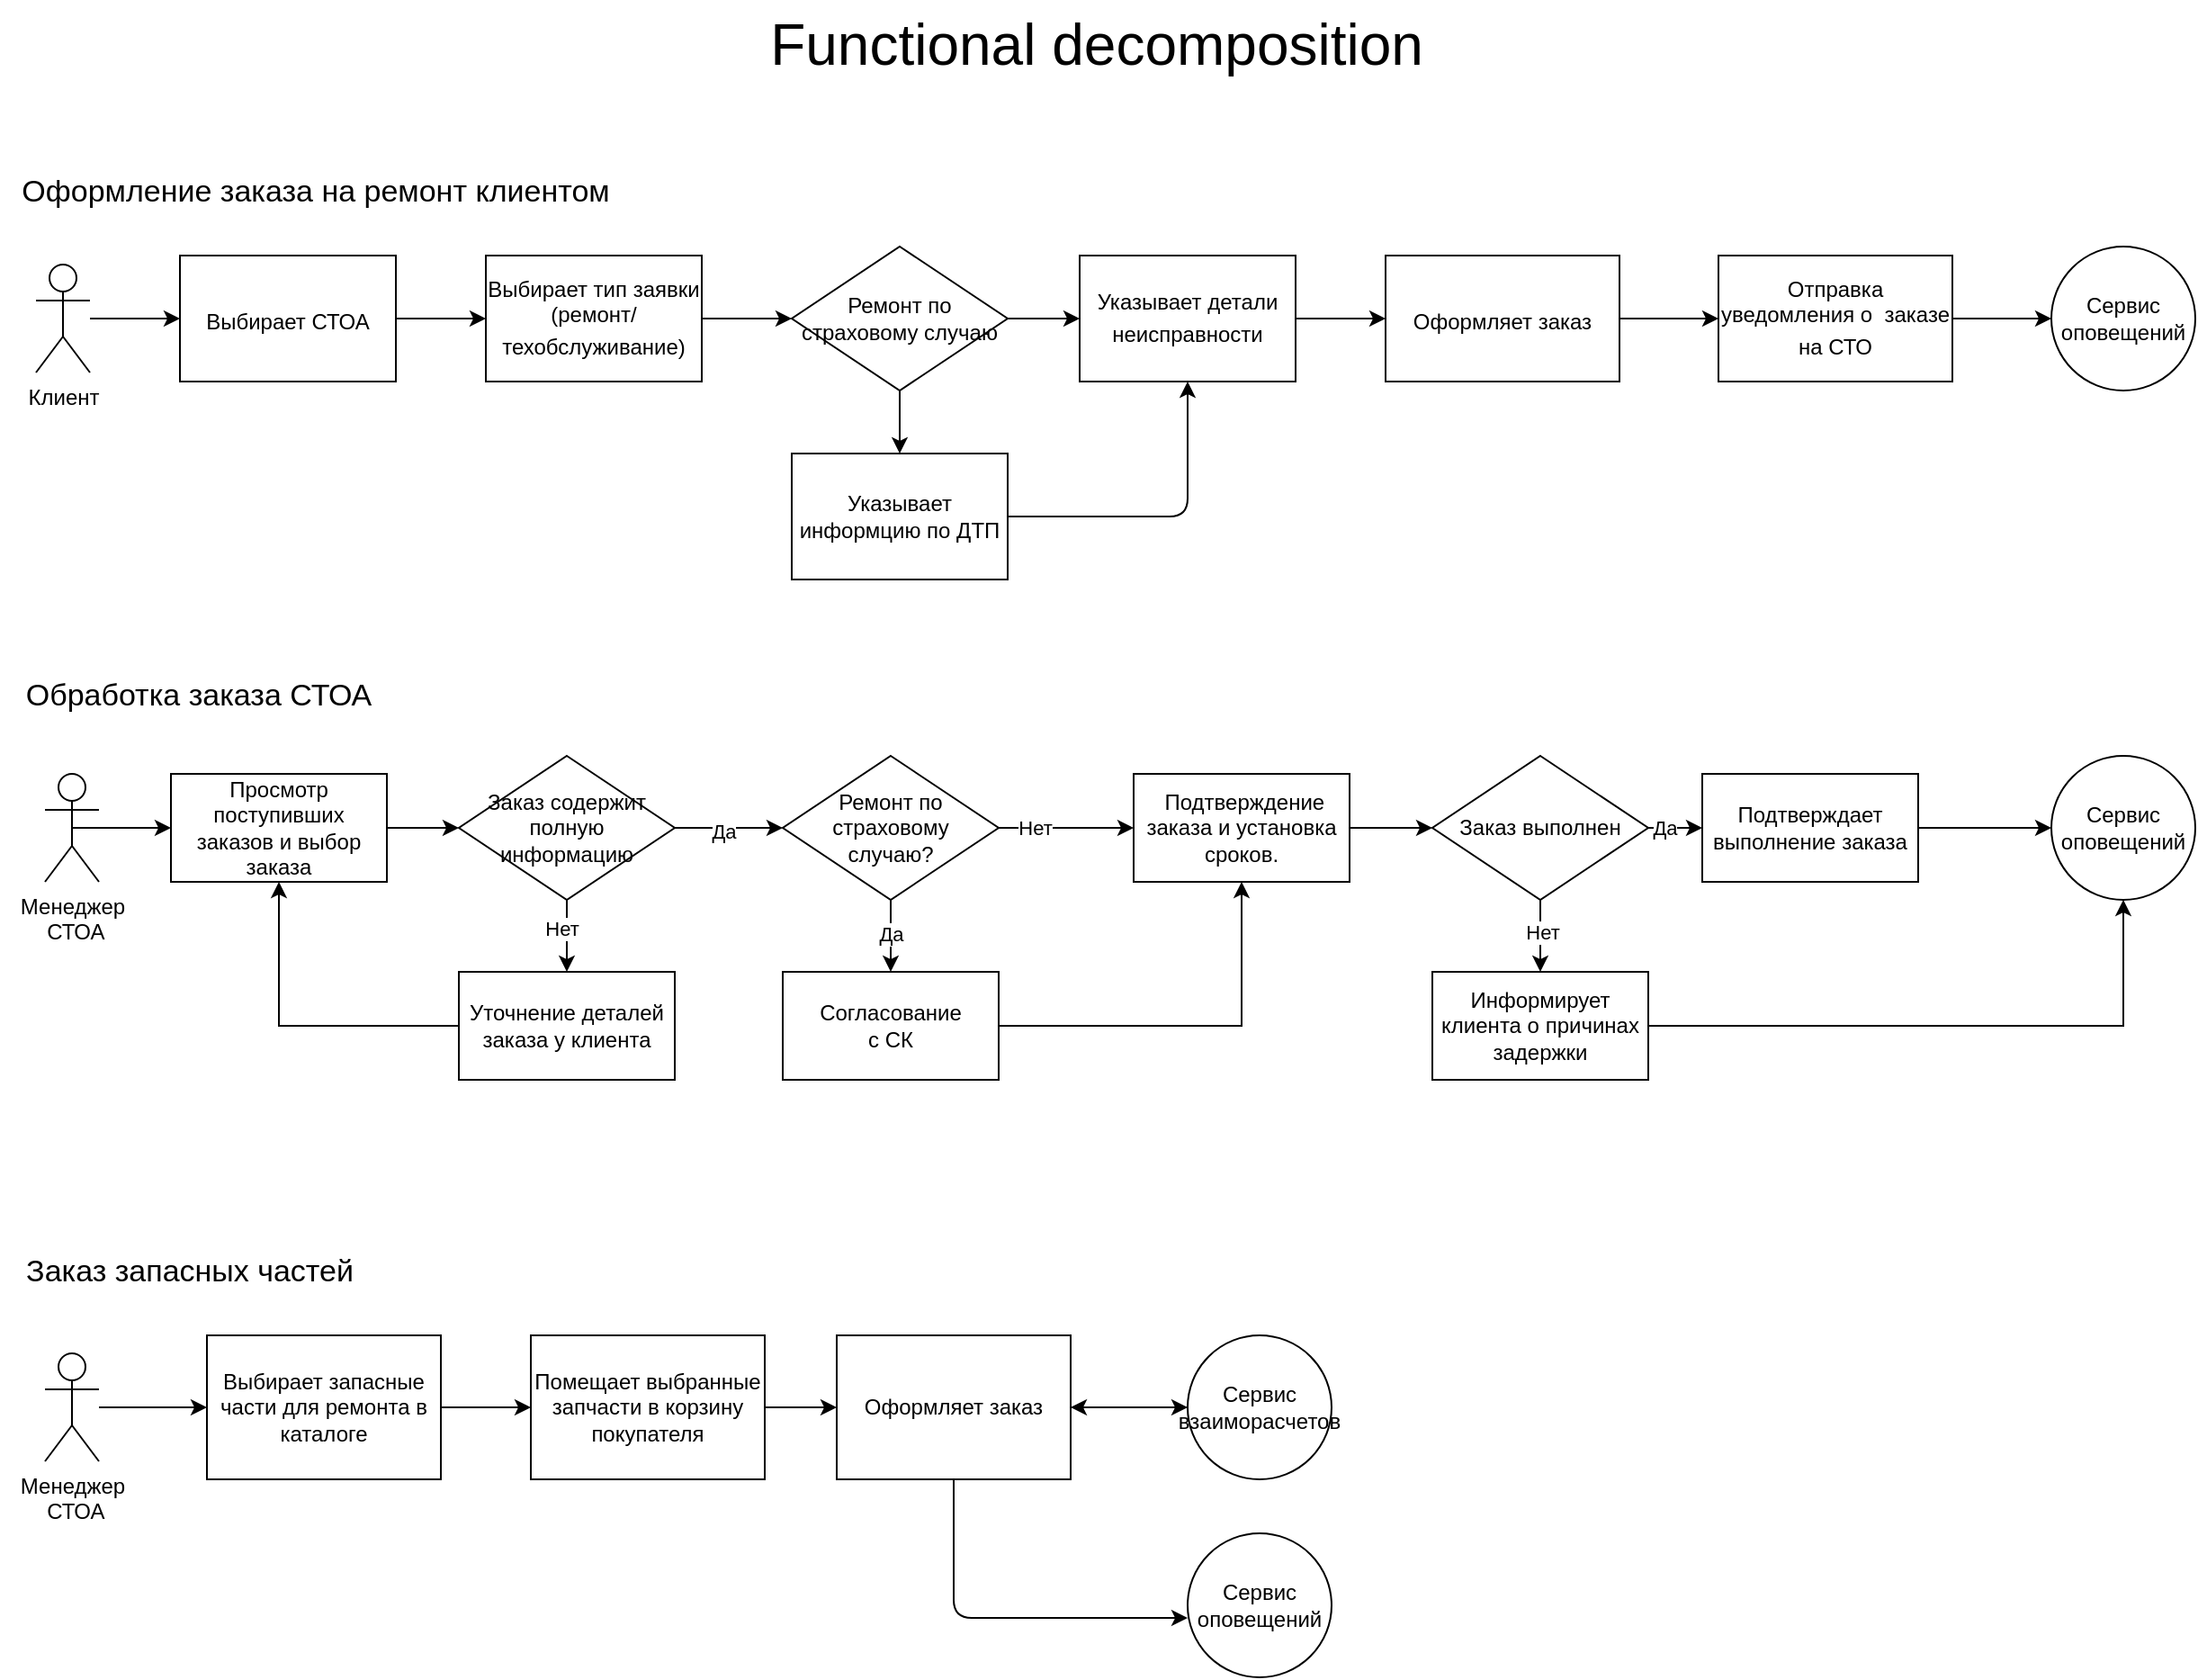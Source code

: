 <mxfile version="22.1.0" type="device">
  <diagram id="prtHgNgQTEPvFCAcTncT" name="Page-1">
    <mxGraphModel dx="1562" dy="1999" grid="1" gridSize="10" guides="1" tooltips="1" connect="1" arrows="1" fold="1" page="1" pageScale="1" pageWidth="827" pageHeight="1169" math="0" shadow="0">
      <root>
        <mxCell id="0" />
        <mxCell id="1" parent="0" />
        <mxCell id="DRkb4xvNVB38JwlxhEwW-1" value="Оформление заказа на ремонт клиентом" style="text;html=1;align=center;verticalAlign=middle;resizable=0;points=[];autosize=1;strokeColor=none;fillColor=none;fontSize=17;" parent="1" vertex="1">
          <mxGeometry y="82" width="350" height="30" as="geometry" />
        </mxCell>
        <mxCell id="kvl9D9ezFTj0I6-KPZYG-6" value="" style="edgeStyle=orthogonalEdgeStyle;rounded=0;orthogonalLoop=1;jettySize=auto;html=1;" parent="1" source="DRkb4xvNVB38JwlxhEwW-2" target="DRkb4xvNVB38JwlxhEwW-3" edge="1">
          <mxGeometry relative="1" as="geometry" />
        </mxCell>
        <mxCell id="DRkb4xvNVB38JwlxhEwW-2" value="&lt;div style=&quot;text-align: left;&quot;&gt;Выбирает СТОА&lt;font face=&quot;Söhne, ui-sans-serif, system-ui, -apple-system, Segoe UI, Roboto, Ubuntu, Cantarell, Noto Sans, sans-serif, Helvetica Neue, Arial, Apple Color Emoji, Segoe UI Emoji, Segoe UI Symbol, Noto Color Emoji&quot; color=&quot;#374151&quot;&gt;&lt;span style=&quot;font-size: 16px;&quot;&gt;&lt;br&gt;&lt;/span&gt;&lt;/font&gt;&lt;/div&gt;" style="whiteSpace=wrap;html=1;" parent="1" vertex="1">
          <mxGeometry x="100" y="132" width="120" height="70" as="geometry" />
        </mxCell>
        <mxCell id="kvl9D9ezFTj0I6-KPZYG-7" style="edgeStyle=orthogonalEdgeStyle;rounded=0;orthogonalLoop=1;jettySize=auto;html=1;exitX=1;exitY=0.5;exitDx=0;exitDy=0;entryX=0;entryY=0.5;entryDx=0;entryDy=0;" parent="1" source="DRkb4xvNVB38JwlxhEwW-3" target="2" edge="1">
          <mxGeometry relative="1" as="geometry" />
        </mxCell>
        <mxCell id="DRkb4xvNVB38JwlxhEwW-3" value="&lt;div style=&quot;&quot;&gt;Выбирает тип заявки (ремонт/техобслуживание)&lt;font face=&quot;Söhne, ui-sans-serif, system-ui, -apple-system, Segoe UI, Roboto, Ubuntu, Cantarell, Noto Sans, sans-serif, Helvetica Neue, Arial, Apple Color Emoji, Segoe UI Emoji, Segoe UI Symbol, Noto Color Emoji&quot; color=&quot;#374151&quot;&gt;&lt;span style=&quot;font-size: 16px;&quot;&gt;&lt;br&gt;&lt;/span&gt;&lt;/font&gt;&lt;/div&gt;" style="whiteSpace=wrap;html=1;align=center;" parent="1" vertex="1">
          <mxGeometry x="270" y="132" width="120" height="70" as="geometry" />
        </mxCell>
        <mxCell id="kvl9D9ezFTj0I6-KPZYG-8" style="edgeStyle=orthogonalEdgeStyle;rounded=0;orthogonalLoop=1;jettySize=auto;html=1;exitX=1;exitY=0.5;exitDx=0;exitDy=0;" parent="1" source="DRkb4xvNVB38JwlxhEwW-4" target="DRkb4xvNVB38JwlxhEwW-5" edge="1">
          <mxGeometry relative="1" as="geometry" />
        </mxCell>
        <mxCell id="DRkb4xvNVB38JwlxhEwW-4" value="&lt;div style=&quot;&quot;&gt;Указывает детали неисправности&lt;font face=&quot;Söhne, ui-sans-serif, system-ui, -apple-system, Segoe UI, Roboto, Ubuntu, Cantarell, Noto Sans, sans-serif, Helvetica Neue, Arial, Apple Color Emoji, Segoe UI Emoji, Segoe UI Symbol, Noto Color Emoji&quot; color=&quot;#374151&quot;&gt;&lt;span style=&quot;font-size: 16px;&quot;&gt;&lt;br&gt;&lt;/span&gt;&lt;/font&gt;&lt;/div&gt;" style="whiteSpace=wrap;html=1;align=center;" parent="1" vertex="1">
          <mxGeometry x="600" y="132" width="120" height="70" as="geometry" />
        </mxCell>
        <mxCell id="9" style="edgeStyle=none;html=1;exitX=1;exitY=0.5;exitDx=0;exitDy=0;entryX=0;entryY=0.5;entryDx=0;entryDy=0;" parent="1" source="DRkb4xvNVB38JwlxhEwW-5" target="8" edge="1">
          <mxGeometry relative="1" as="geometry" />
        </mxCell>
        <mxCell id="DRkb4xvNVB38JwlxhEwW-5" value="&lt;div style=&quot;text-align: left;&quot;&gt;Оформляет заказ&lt;font face=&quot;Söhne, ui-sans-serif, system-ui, -apple-system, Segoe UI, Roboto, Ubuntu, Cantarell, Noto Sans, sans-serif, Helvetica Neue, Arial, Apple Color Emoji, Segoe UI Emoji, Segoe UI Symbol, Noto Color Emoji&quot; color=&quot;#374151&quot;&gt;&lt;span style=&quot;font-size: 16px;&quot;&gt;&lt;br&gt;&lt;/span&gt;&lt;/font&gt;&lt;/div&gt;" style="whiteSpace=wrap;html=1;" parent="1" vertex="1">
          <mxGeometry x="770" y="132" width="130" height="70" as="geometry" />
        </mxCell>
        <mxCell id="DRkb4xvNVB38JwlxhEwW-6" value="Обработка заказа СТОА" style="text;html=1;align=center;verticalAlign=middle;resizable=0;points=[];autosize=1;strokeColor=none;fillColor=none;fontSize=17;" parent="1" vertex="1">
          <mxGeometry y="362" width="220" height="30" as="geometry" />
        </mxCell>
        <mxCell id="kvl9D9ezFTj0I6-KPZYG-13" value="" style="edgeStyle=orthogonalEdgeStyle;rounded=0;orthogonalLoop=1;jettySize=auto;html=1;" parent="1" source="DRkb4xvNVB38JwlxhEwW-8" target="kvl9D9ezFTj0I6-KPZYG-12" edge="1">
          <mxGeometry relative="1" as="geometry" />
        </mxCell>
        <mxCell id="DRkb4xvNVB38JwlxhEwW-8" value="Просмотр поступивших заказов и выбор заказа" style="whiteSpace=wrap;html=1;" parent="1" vertex="1">
          <mxGeometry x="95" y="420" width="120" height="60" as="geometry" />
        </mxCell>
        <mxCell id="4E_F2O2YVHNYFsNT8eAv-28" style="edgeStyle=orthogonalEdgeStyle;rounded=0;orthogonalLoop=1;jettySize=auto;html=1;exitX=1;exitY=0.5;exitDx=0;exitDy=0;entryX=0;entryY=0.5;entryDx=0;entryDy=0;" parent="1" source="DRkb4xvNVB38JwlxhEwW-9" target="kvl9D9ezFTj0I6-KPZYG-22" edge="1">
          <mxGeometry relative="1" as="geometry" />
        </mxCell>
        <mxCell id="DRkb4xvNVB38JwlxhEwW-9" value="&amp;nbsp;Подтверждение заказа и установка сроков." style="whiteSpace=wrap;html=1;" parent="1" vertex="1">
          <mxGeometry x="630" y="420" width="120" height="60" as="geometry" />
        </mxCell>
        <mxCell id="kvl9D9ezFTj0I6-KPZYG-27" value="" style="edgeStyle=orthogonalEdgeStyle;rounded=0;orthogonalLoop=1;jettySize=auto;html=1;" parent="1" source="DRkb4xvNVB38JwlxhEwW-10" target="kvl9D9ezFTj0I6-KPZYG-26" edge="1">
          <mxGeometry relative="1" as="geometry" />
        </mxCell>
        <mxCell id="DRkb4xvNVB38JwlxhEwW-10" value="Подтверждает выполнение заказа" style="whiteSpace=wrap;html=1;" parent="1" vertex="1">
          <mxGeometry x="946" y="420" width="120" height="60" as="geometry" />
        </mxCell>
        <mxCell id="DRkb4xvNVB38JwlxhEwW-17" value="Заказ запасных частей" style="text;html=1;align=center;verticalAlign=middle;resizable=0;points=[];autosize=1;strokeColor=none;fillColor=none;fontSize=17;" parent="1" vertex="1">
          <mxGeometry y="682" width="210" height="30" as="geometry" />
        </mxCell>
        <mxCell id="kvl9D9ezFTj0I6-KPZYG-35" style="edgeStyle=orthogonalEdgeStyle;rounded=0;orthogonalLoop=1;jettySize=auto;html=1;exitX=1;exitY=0.5;exitDx=0;exitDy=0;entryX=0;entryY=0.5;entryDx=0;entryDy=0;" parent="1" source="DRkb4xvNVB38JwlxhEwW-19" target="DRkb4xvNVB38JwlxhEwW-20" edge="1">
          <mxGeometry relative="1" as="geometry" />
        </mxCell>
        <mxCell id="DRkb4xvNVB38JwlxhEwW-19" value="Выбирает запасные части для ремонта в каталоге" style="rounded=0;whiteSpace=wrap;html=1;" parent="1" vertex="1">
          <mxGeometry x="115" y="732" width="130" height="80" as="geometry" />
        </mxCell>
        <mxCell id="kvl9D9ezFTj0I6-KPZYG-36" style="edgeStyle=orthogonalEdgeStyle;rounded=0;orthogonalLoop=1;jettySize=auto;html=1;exitX=1;exitY=0.5;exitDx=0;exitDy=0;entryX=0;entryY=0.5;entryDx=0;entryDy=0;" parent="1" source="DRkb4xvNVB38JwlxhEwW-20" target="DRkb4xvNVB38JwlxhEwW-21" edge="1">
          <mxGeometry relative="1" as="geometry" />
        </mxCell>
        <mxCell id="DRkb4xvNVB38JwlxhEwW-20" value="Помещает выбранные запчасти в корзину покупателя" style="rounded=0;whiteSpace=wrap;html=1;" parent="1" vertex="1">
          <mxGeometry x="295" y="732" width="130" height="80" as="geometry" />
        </mxCell>
        <mxCell id="kvl9D9ezFTj0I6-KPZYG-37" style="edgeStyle=orthogonalEdgeStyle;rounded=0;orthogonalLoop=1;jettySize=auto;html=1;exitX=1;exitY=0.5;exitDx=0;exitDy=0;entryX=0;entryY=0.5;entryDx=0;entryDy=0;" parent="1" source="DRkb4xvNVB38JwlxhEwW-21" target="kvl9D9ezFTj0I6-KPZYG-39" edge="1">
          <mxGeometry relative="1" as="geometry">
            <mxPoint x="635" y="772" as="targetPoint" />
          </mxGeometry>
        </mxCell>
        <mxCell id="14" style="edgeStyle=none;html=1;entryX=0;entryY=0.588;entryDx=0;entryDy=0;entryPerimeter=0;" parent="1" source="DRkb4xvNVB38JwlxhEwW-21" target="10" edge="1">
          <mxGeometry relative="1" as="geometry">
            <Array as="points">
              <mxPoint x="530" y="889" />
            </Array>
          </mxGeometry>
        </mxCell>
        <mxCell id="DRkb4xvNVB38JwlxhEwW-21" value="Оформляет заказ" style="rounded=0;whiteSpace=wrap;html=1;" parent="1" vertex="1">
          <mxGeometry x="465" y="732" width="130" height="80" as="geometry" />
        </mxCell>
        <mxCell id="kvl9D9ezFTj0I6-KPZYG-4" value="" style="edgeStyle=orthogonalEdgeStyle;rounded=0;orthogonalLoop=1;jettySize=auto;html=1;" parent="1" source="kvl9D9ezFTj0I6-KPZYG-1" target="DRkb4xvNVB38JwlxhEwW-2" edge="1">
          <mxGeometry relative="1" as="geometry" />
        </mxCell>
        <mxCell id="kvl9D9ezFTj0I6-KPZYG-1" value="Клиент" style="shape=umlActor;verticalLabelPosition=bottom;verticalAlign=top;html=1;outlineConnect=0;" parent="1" vertex="1">
          <mxGeometry x="20" y="137" width="30" height="60" as="geometry" />
        </mxCell>
        <mxCell id="kvl9D9ezFTj0I6-KPZYG-11" style="edgeStyle=orthogonalEdgeStyle;rounded=0;orthogonalLoop=1;jettySize=auto;html=1;exitX=0.5;exitY=0.5;exitDx=0;exitDy=0;exitPerimeter=0;entryX=0;entryY=0.5;entryDx=0;entryDy=0;" parent="1" source="kvl9D9ezFTj0I6-KPZYG-9" target="DRkb4xvNVB38JwlxhEwW-8" edge="1">
          <mxGeometry relative="1" as="geometry" />
        </mxCell>
        <mxCell id="kvl9D9ezFTj0I6-KPZYG-9" value="Менеджер&lt;br&gt;&amp;nbsp;СТОА" style="shape=umlActor;verticalLabelPosition=bottom;verticalAlign=top;html=1;outlineConnect=0;" parent="1" vertex="1">
          <mxGeometry x="25" y="420" width="30" height="60" as="geometry" />
        </mxCell>
        <mxCell id="kvl9D9ezFTj0I6-KPZYG-14" value="" style="edgeStyle=orthogonalEdgeStyle;rounded=0;orthogonalLoop=1;jettySize=auto;html=1;entryX=0;entryY=0.5;entryDx=0;entryDy=0;" parent="1" source="kvl9D9ezFTj0I6-KPZYG-12" target="4E_F2O2YVHNYFsNT8eAv-20" edge="1">
          <mxGeometry relative="1" as="geometry" />
        </mxCell>
        <mxCell id="kvl9D9ezFTj0I6-KPZYG-20" value="Да" style="edgeLabel;html=1;align=center;verticalAlign=middle;resizable=0;points=[];" parent="kvl9D9ezFTj0I6-KPZYG-14" vertex="1" connectable="0">
          <mxGeometry x="-0.093" y="-2" relative="1" as="geometry">
            <mxPoint as="offset" />
          </mxGeometry>
        </mxCell>
        <mxCell id="kvl9D9ezFTj0I6-KPZYG-17" value="" style="edgeStyle=orthogonalEdgeStyle;rounded=0;orthogonalLoop=1;jettySize=auto;html=1;" parent="1" source="kvl9D9ezFTj0I6-KPZYG-12" target="kvl9D9ezFTj0I6-KPZYG-15" edge="1">
          <mxGeometry relative="1" as="geometry" />
        </mxCell>
        <mxCell id="kvl9D9ezFTj0I6-KPZYG-21" value="Нет" style="edgeLabel;html=1;align=center;verticalAlign=middle;resizable=0;points=[];" parent="kvl9D9ezFTj0I6-KPZYG-17" vertex="1" connectable="0">
          <mxGeometry x="-0.21" y="-3" relative="1" as="geometry">
            <mxPoint as="offset" />
          </mxGeometry>
        </mxCell>
        <mxCell id="kvl9D9ezFTj0I6-KPZYG-12" value="Заказ содержит полную информацию" style="rhombus;whiteSpace=wrap;html=1;" parent="1" vertex="1">
          <mxGeometry x="255" y="410" width="120" height="80" as="geometry" />
        </mxCell>
        <mxCell id="kvl9D9ezFTj0I6-KPZYG-19" value="" style="edgeStyle=orthogonalEdgeStyle;rounded=0;orthogonalLoop=1;jettySize=auto;html=1;entryX=0.5;entryY=1;entryDx=0;entryDy=0;" parent="1" source="kvl9D9ezFTj0I6-KPZYG-15" target="DRkb4xvNVB38JwlxhEwW-8" edge="1">
          <mxGeometry relative="1" as="geometry">
            <mxPoint x="175" y="560" as="targetPoint" />
          </mxGeometry>
        </mxCell>
        <mxCell id="kvl9D9ezFTj0I6-KPZYG-15" value="Уточнение деталей заказа у клиента" style="whiteSpace=wrap;html=1;" parent="1" vertex="1">
          <mxGeometry x="255" y="530" width="120" height="60" as="geometry" />
        </mxCell>
        <mxCell id="kvl9D9ezFTj0I6-KPZYG-24" style="edgeStyle=orthogonalEdgeStyle;rounded=0;orthogonalLoop=1;jettySize=auto;html=1;exitX=1;exitY=0.5;exitDx=0;exitDy=0;" parent="1" source="kvl9D9ezFTj0I6-KPZYG-22" target="DRkb4xvNVB38JwlxhEwW-10" edge="1">
          <mxGeometry relative="1" as="geometry" />
        </mxCell>
        <mxCell id="kvl9D9ezFTj0I6-KPZYG-31" value="Да" style="edgeLabel;html=1;align=center;verticalAlign=middle;resizable=0;points=[];" parent="kvl9D9ezFTj0I6-KPZYG-24" vertex="1" connectable="0">
          <mxGeometry x="-0.632" relative="1" as="geometry">
            <mxPoint as="offset" />
          </mxGeometry>
        </mxCell>
        <mxCell id="kvl9D9ezFTj0I6-KPZYG-29" style="edgeStyle=orthogonalEdgeStyle;rounded=0;orthogonalLoop=1;jettySize=auto;html=1;exitX=0.5;exitY=1;exitDx=0;exitDy=0;entryX=0.5;entryY=0;entryDx=0;entryDy=0;" parent="1" source="kvl9D9ezFTj0I6-KPZYG-22" target="kvl9D9ezFTj0I6-KPZYG-28" edge="1">
          <mxGeometry relative="1" as="geometry" />
        </mxCell>
        <mxCell id="kvl9D9ezFTj0I6-KPZYG-32" value="Нет" style="edgeLabel;html=1;align=center;verticalAlign=middle;resizable=0;points=[];" parent="kvl9D9ezFTj0I6-KPZYG-29" vertex="1" connectable="0">
          <mxGeometry x="-0.11" y="1" relative="1" as="geometry">
            <mxPoint as="offset" />
          </mxGeometry>
        </mxCell>
        <mxCell id="kvl9D9ezFTj0I6-KPZYG-22" value="Заказ выполнен" style="rhombus;whiteSpace=wrap;html=1;" parent="1" vertex="1">
          <mxGeometry x="796" y="410" width="120" height="80" as="geometry" />
        </mxCell>
        <mxCell id="kvl9D9ezFTj0I6-KPZYG-26" value="Сервис оповещений" style="ellipse;whiteSpace=wrap;html=1;" parent="1" vertex="1">
          <mxGeometry x="1140" y="410" width="80" height="80" as="geometry" />
        </mxCell>
        <mxCell id="kvl9D9ezFTj0I6-KPZYG-28" value="Информирует клиента о причинах задержки" style="whiteSpace=wrap;html=1;" parent="1" vertex="1">
          <mxGeometry x="796" y="530" width="120" height="60" as="geometry" />
        </mxCell>
        <mxCell id="kvl9D9ezFTj0I6-KPZYG-30" style="edgeStyle=orthogonalEdgeStyle;rounded=0;orthogonalLoop=1;jettySize=auto;html=1;exitX=1;exitY=0.5;exitDx=0;exitDy=0;entryX=0.5;entryY=1;entryDx=0;entryDy=0;" parent="1" source="kvl9D9ezFTj0I6-KPZYG-28" target="kvl9D9ezFTj0I6-KPZYG-26" edge="1">
          <mxGeometry relative="1" as="geometry" />
        </mxCell>
        <mxCell id="kvl9D9ezFTj0I6-KPZYG-34" style="edgeStyle=orthogonalEdgeStyle;rounded=0;orthogonalLoop=1;jettySize=auto;html=1;" parent="1" source="kvl9D9ezFTj0I6-KPZYG-33" target="DRkb4xvNVB38JwlxhEwW-19" edge="1">
          <mxGeometry relative="1" as="geometry" />
        </mxCell>
        <mxCell id="kvl9D9ezFTj0I6-KPZYG-33" value="Менеджер&lt;br&gt;&amp;nbsp;СТОА" style="shape=umlActor;verticalLabelPosition=bottom;verticalAlign=top;html=1;outlineConnect=0;" parent="1" vertex="1">
          <mxGeometry x="25" y="742" width="30" height="60" as="geometry" />
        </mxCell>
        <mxCell id="11" value="" style="edgeStyle=none;html=1;" parent="1" source="kvl9D9ezFTj0I6-KPZYG-39" target="DRkb4xvNVB38JwlxhEwW-21" edge="1">
          <mxGeometry relative="1" as="geometry" />
        </mxCell>
        <mxCell id="kvl9D9ezFTj0I6-KPZYG-39" value="Сервис взаиморасчетов" style="ellipse;whiteSpace=wrap;html=1;" parent="1" vertex="1">
          <mxGeometry x="660" y="732" width="80" height="80" as="geometry" />
        </mxCell>
        <mxCell id="3" style="edgeStyle=none;html=1;exitX=1;exitY=0.5;exitDx=0;exitDy=0;entryX=0;entryY=0.5;entryDx=0;entryDy=0;" parent="1" source="2" target="DRkb4xvNVB38JwlxhEwW-4" edge="1">
          <mxGeometry relative="1" as="geometry" />
        </mxCell>
        <mxCell id="6" style="edgeStyle=none;html=1;exitX=0.5;exitY=1;exitDx=0;exitDy=0;entryX=0.5;entryY=0;entryDx=0;entryDy=0;" parent="1" source="2" target="4" edge="1">
          <mxGeometry relative="1" as="geometry" />
        </mxCell>
        <mxCell id="2" value="Ремонт по страховому случаю" style="rhombus;whiteSpace=wrap;html=1;" parent="1" vertex="1">
          <mxGeometry x="440" y="127" width="120" height="80" as="geometry" />
        </mxCell>
        <mxCell id="7" style="edgeStyle=none;html=1;exitX=1;exitY=0.5;exitDx=0;exitDy=0;entryX=0.5;entryY=1;entryDx=0;entryDy=0;" parent="1" source="4" target="DRkb4xvNVB38JwlxhEwW-4" edge="1">
          <mxGeometry relative="1" as="geometry">
            <Array as="points">
              <mxPoint x="660" y="277" />
            </Array>
          </mxGeometry>
        </mxCell>
        <mxCell id="4" value="Указывает информцию по ДТП" style="whiteSpace=wrap;html=1;align=center;" parent="1" vertex="1">
          <mxGeometry x="440" y="242" width="120" height="70" as="geometry" />
        </mxCell>
        <mxCell id="4E_F2O2YVHNYFsNT8eAv-18" style="edgeStyle=orthogonalEdgeStyle;rounded=0;orthogonalLoop=1;jettySize=auto;html=1;exitX=1;exitY=0.5;exitDx=0;exitDy=0;entryX=0;entryY=0.5;entryDx=0;entryDy=0;" parent="1" source="8" target="4E_F2O2YVHNYFsNT8eAv-17" edge="1">
          <mxGeometry relative="1" as="geometry" />
        </mxCell>
        <mxCell id="8" value="&lt;div style=&quot;&quot;&gt;Отправка уведомления о&amp;nbsp; заказе на СТО&lt;font face=&quot;Söhne, ui-sans-serif, system-ui, -apple-system, Segoe UI, Roboto, Ubuntu, Cantarell, Noto Sans, sans-serif, Helvetica Neue, Arial, Apple Color Emoji, Segoe UI Emoji, Segoe UI Symbol, Noto Color Emoji&quot; color=&quot;#374151&quot;&gt;&lt;span style=&quot;font-size: 16px;&quot;&gt;&lt;br&gt;&lt;/span&gt;&lt;/font&gt;&lt;/div&gt;" style="whiteSpace=wrap;html=1;" parent="1" vertex="1">
          <mxGeometry x="955" y="132" width="130" height="70" as="geometry" />
        </mxCell>
        <mxCell id="10" value="Сервис оповещений" style="ellipse;whiteSpace=wrap;html=1;" parent="1" vertex="1">
          <mxGeometry x="660" y="842" width="80" height="80" as="geometry" />
        </mxCell>
        <mxCell id="4E_F2O2YVHNYFsNT8eAv-14" value="Functional decomposition" style="text;html=1;align=center;verticalAlign=middle;resizable=0;points=[];autosize=1;strokeColor=none;fillColor=none;fontSize=32;" parent="1" vertex="1">
          <mxGeometry x="414" y="-10" width="390" height="50" as="geometry" />
        </mxCell>
        <mxCell id="4E_F2O2YVHNYFsNT8eAv-17" value="Сервис оповещений" style="ellipse;whiteSpace=wrap;html=1;" parent="1" vertex="1">
          <mxGeometry x="1140" y="127" width="80" height="80" as="geometry" />
        </mxCell>
        <mxCell id="4E_F2O2YVHNYFsNT8eAv-29" style="edgeStyle=orthogonalEdgeStyle;rounded=0;orthogonalLoop=1;jettySize=auto;html=1;entryX=0.5;entryY=1;entryDx=0;entryDy=0;" parent="1" source="4E_F2O2YVHNYFsNT8eAv-19" target="DRkb4xvNVB38JwlxhEwW-9" edge="1">
          <mxGeometry relative="1" as="geometry" />
        </mxCell>
        <mxCell id="4E_F2O2YVHNYFsNT8eAv-19" value="Согласование &lt;br&gt;с СК" style="whiteSpace=wrap;html=1;" parent="1" vertex="1">
          <mxGeometry x="435" y="530" width="120" height="60" as="geometry" />
        </mxCell>
        <mxCell id="4E_F2O2YVHNYFsNT8eAv-23" style="edgeStyle=orthogonalEdgeStyle;rounded=0;orthogonalLoop=1;jettySize=auto;html=1;entryX=0;entryY=0.5;entryDx=0;entryDy=0;" parent="1" source="4E_F2O2YVHNYFsNT8eAv-20" target="DRkb4xvNVB38JwlxhEwW-9" edge="1">
          <mxGeometry relative="1" as="geometry" />
        </mxCell>
        <mxCell id="4E_F2O2YVHNYFsNT8eAv-24" value="Нет" style="edgeLabel;html=1;align=center;verticalAlign=middle;resizable=0;points=[];" parent="4E_F2O2YVHNYFsNT8eAv-23" vertex="1" connectable="0">
          <mxGeometry x="-0.474" relative="1" as="geometry">
            <mxPoint as="offset" />
          </mxGeometry>
        </mxCell>
        <mxCell id="4E_F2O2YVHNYFsNT8eAv-26" style="edgeStyle=orthogonalEdgeStyle;rounded=0;orthogonalLoop=1;jettySize=auto;html=1;exitX=0.5;exitY=1;exitDx=0;exitDy=0;entryX=0.5;entryY=0;entryDx=0;entryDy=0;" parent="1" source="4E_F2O2YVHNYFsNT8eAv-20" target="4E_F2O2YVHNYFsNT8eAv-19" edge="1">
          <mxGeometry relative="1" as="geometry" />
        </mxCell>
        <mxCell id="4E_F2O2YVHNYFsNT8eAv-27" value="Да" style="edgeLabel;html=1;align=center;verticalAlign=middle;resizable=0;points=[];" parent="4E_F2O2YVHNYFsNT8eAv-26" vertex="1" connectable="0">
          <mxGeometry x="-0.068" relative="1" as="geometry">
            <mxPoint as="offset" />
          </mxGeometry>
        </mxCell>
        <mxCell id="4E_F2O2YVHNYFsNT8eAv-20" value="Ремонт по страховому &lt;br&gt;случаю?" style="rhombus;whiteSpace=wrap;html=1;" parent="1" vertex="1">
          <mxGeometry x="435" y="410" width="120" height="80" as="geometry" />
        </mxCell>
      </root>
    </mxGraphModel>
  </diagram>
</mxfile>
